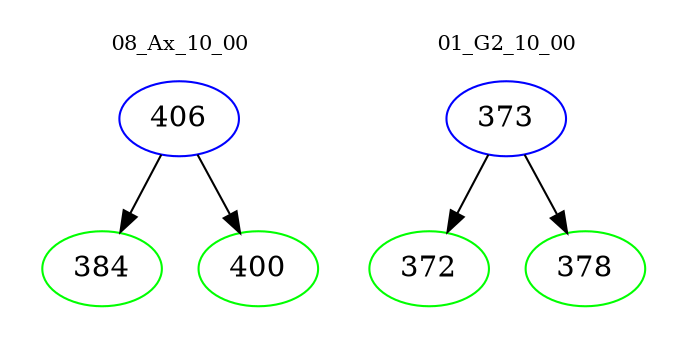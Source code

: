 digraph{
subgraph cluster_0 {
color = white
label = "08_Ax_10_00";
fontsize=10;
T0_406 [label="406", color="blue"]
T0_406 -> T0_384 [color="black"]
T0_384 [label="384", color="green"]
T0_406 -> T0_400 [color="black"]
T0_400 [label="400", color="green"]
}
subgraph cluster_1 {
color = white
label = "01_G2_10_00";
fontsize=10;
T1_373 [label="373", color="blue"]
T1_373 -> T1_372 [color="black"]
T1_372 [label="372", color="green"]
T1_373 -> T1_378 [color="black"]
T1_378 [label="378", color="green"]
}
}
